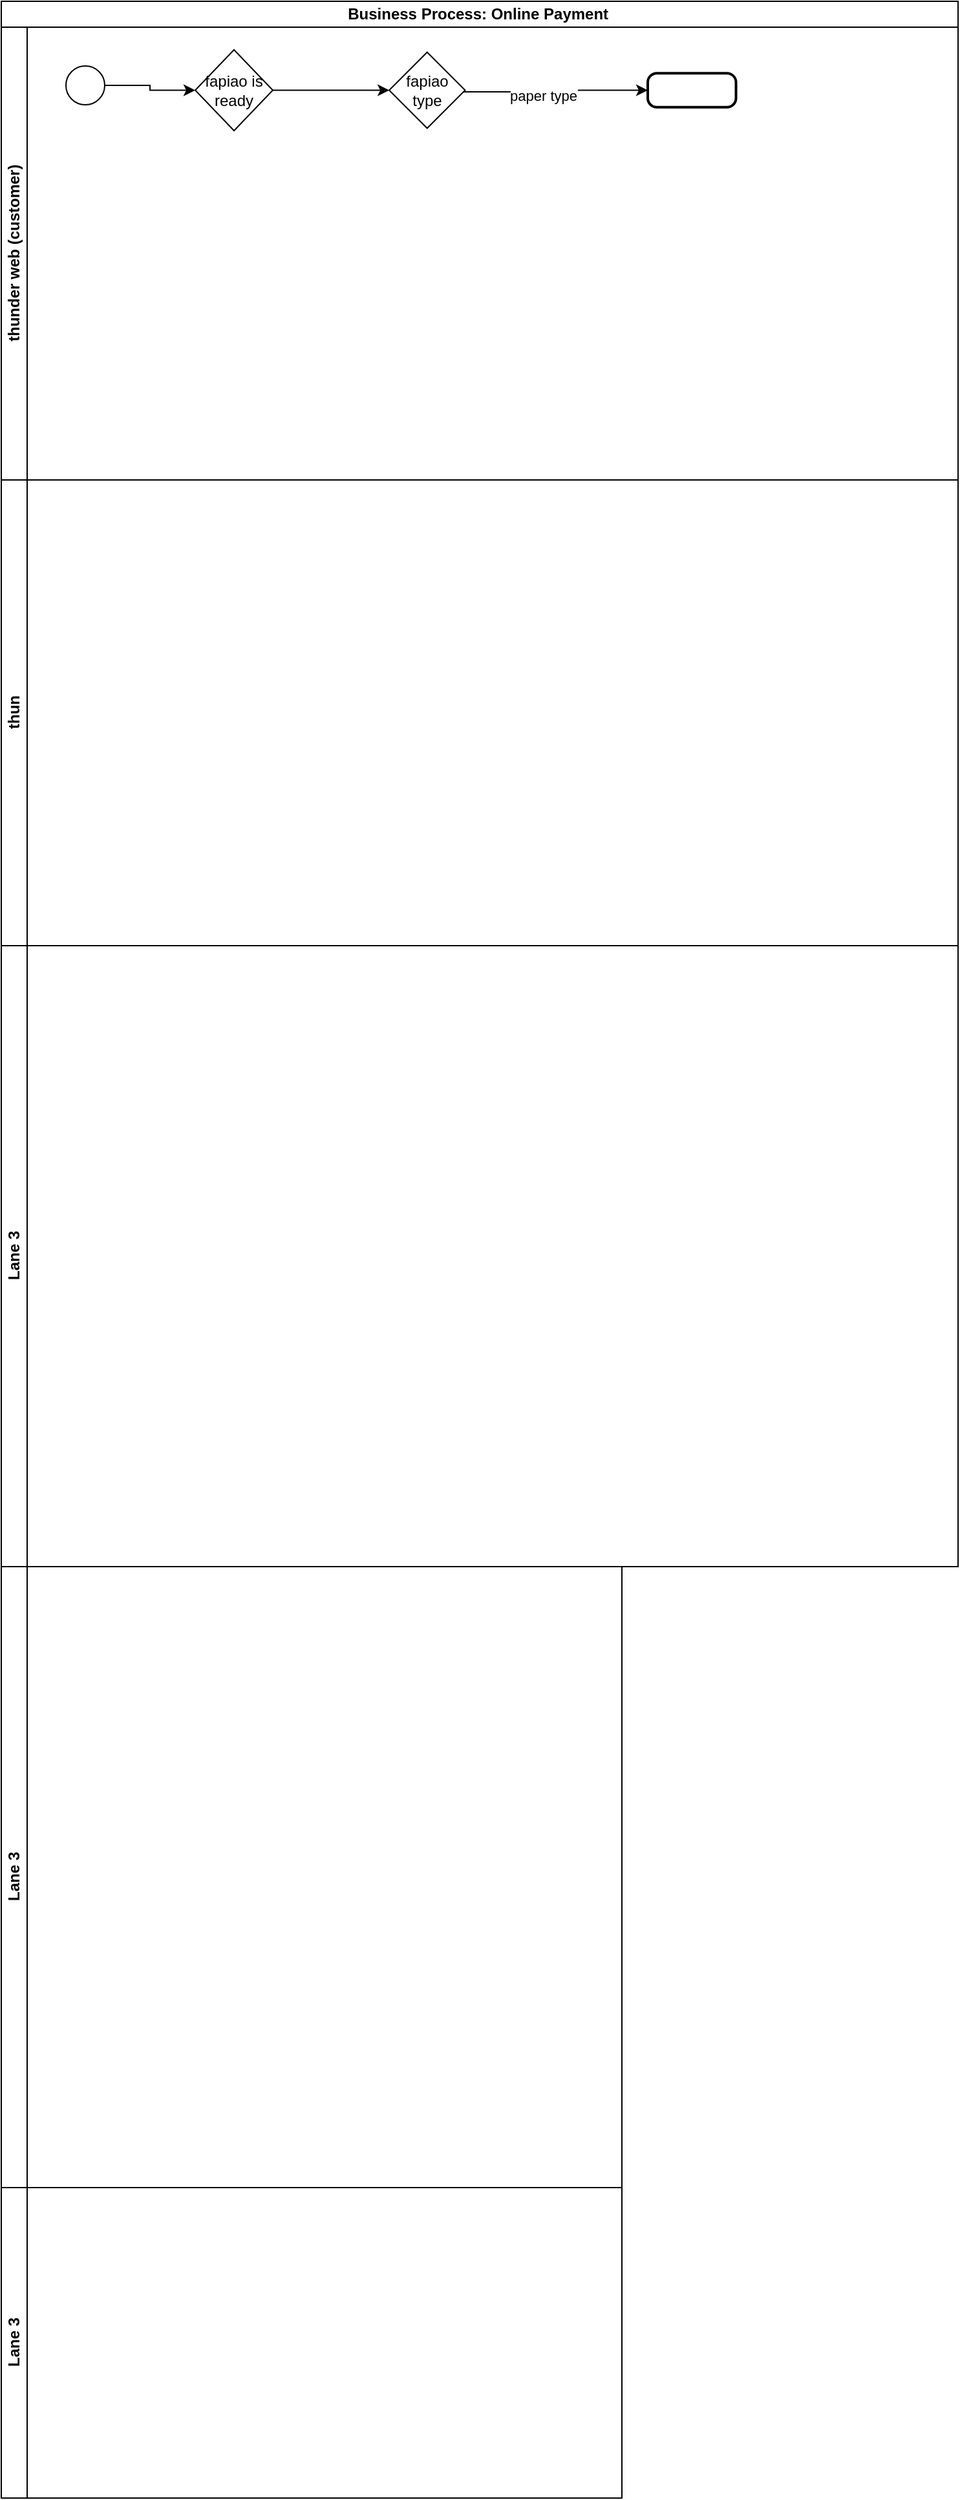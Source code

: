 <mxfile version="20.6.2" type="github">
  <diagram id="kgpKYQtTHZ0yAKxKKP6v" name="Page-1">
    <mxGraphModel dx="1182" dy="754" grid="1" gridSize="10" guides="1" tooltips="1" connect="1" arrows="1" fold="1" page="1" pageScale="1" pageWidth="10000" pageHeight="10000" math="0" shadow="0">
      <root>
        <mxCell id="0" />
        <mxCell id="1" parent="0" />
        <mxCell id="0HO_ofuyOMyAhvDu8aWt-1" value="Business Process: Online Payment&amp;nbsp;" style="swimlane;childLayout=stackLayout;resizeParent=1;resizeParentMax=0;horizontal=1;startSize=20;horizontalStack=0;html=1;" vertex="1" parent="1">
          <mxGeometry x="80" y="120" width="740" height="1210" as="geometry" />
        </mxCell>
        <mxCell id="0HO_ofuyOMyAhvDu8aWt-2" value="thunder web (customer)" style="swimlane;startSize=20;horizontal=0;html=1;" vertex="1" parent="0HO_ofuyOMyAhvDu8aWt-1">
          <mxGeometry y="20" width="740" height="350" as="geometry" />
        </mxCell>
        <mxCell id="0HO_ofuyOMyAhvDu8aWt-11" value="" style="edgeStyle=orthogonalEdgeStyle;rounded=0;orthogonalLoop=1;jettySize=auto;html=1;" edge="1" parent="0HO_ofuyOMyAhvDu8aWt-2" source="0HO_ofuyOMyAhvDu8aWt-9" target="0HO_ofuyOMyAhvDu8aWt-10">
          <mxGeometry relative="1" as="geometry" />
        </mxCell>
        <mxCell id="0HO_ofuyOMyAhvDu8aWt-9" value="" style="ellipse;" vertex="1" parent="0HO_ofuyOMyAhvDu8aWt-2">
          <mxGeometry x="50" y="30" width="30" height="30" as="geometry" />
        </mxCell>
        <mxCell id="0HO_ofuyOMyAhvDu8aWt-14" value="" style="edgeStyle=orthogonalEdgeStyle;rounded=0;orthogonalLoop=1;jettySize=auto;html=1;" edge="1" parent="0HO_ofuyOMyAhvDu8aWt-2" source="0HO_ofuyOMyAhvDu8aWt-10" target="0HO_ofuyOMyAhvDu8aWt-13">
          <mxGeometry relative="1" as="geometry" />
        </mxCell>
        <mxCell id="0HO_ofuyOMyAhvDu8aWt-10" value="fapiao is ready" style="rhombus;whiteSpace=wrap;html=1;" vertex="1" parent="0HO_ofuyOMyAhvDu8aWt-2">
          <mxGeometry x="150" y="17.5" width="60" height="62.5" as="geometry" />
        </mxCell>
        <mxCell id="0HO_ofuyOMyAhvDu8aWt-19" style="edgeStyle=orthogonalEdgeStyle;rounded=0;orthogonalLoop=1;jettySize=auto;html=1;entryX=0;entryY=0.5;entryDx=0;entryDy=0;" edge="1" parent="0HO_ofuyOMyAhvDu8aWt-2" source="0HO_ofuyOMyAhvDu8aWt-13" target="0HO_ofuyOMyAhvDu8aWt-18">
          <mxGeometry relative="1" as="geometry">
            <Array as="points">
              <mxPoint x="429" y="50" />
              <mxPoint x="429" y="49" />
            </Array>
          </mxGeometry>
        </mxCell>
        <mxCell id="0HO_ofuyOMyAhvDu8aWt-20" value="paper type" style="edgeLabel;html=1;align=center;verticalAlign=middle;resizable=0;points=[];" vertex="1" connectable="0" parent="0HO_ofuyOMyAhvDu8aWt-19">
          <mxGeometry x="-0.149" y="-3" relative="1" as="geometry">
            <mxPoint as="offset" />
          </mxGeometry>
        </mxCell>
        <mxCell id="0HO_ofuyOMyAhvDu8aWt-13" value="fapiao type" style="rhombus;whiteSpace=wrap;html=1;" vertex="1" parent="0HO_ofuyOMyAhvDu8aWt-2">
          <mxGeometry x="300" y="19.38" width="58.75" height="58.75" as="geometry" />
        </mxCell>
        <mxCell id="0HO_ofuyOMyAhvDu8aWt-18" value="" style="rounded=1;whiteSpace=wrap;html=1;absoluteArcSize=1;arcSize=14;strokeWidth=2;" vertex="1" parent="0HO_ofuyOMyAhvDu8aWt-2">
          <mxGeometry x="500" y="35.63" width="68.25" height="26.25" as="geometry" />
        </mxCell>
        <mxCell id="0HO_ofuyOMyAhvDu8aWt-3" value="thun" style="swimlane;startSize=20;horizontal=0;html=1;" vertex="1" parent="0HO_ofuyOMyAhvDu8aWt-1">
          <mxGeometry y="370" width="740" height="360" as="geometry" />
        </mxCell>
        <mxCell id="0HO_ofuyOMyAhvDu8aWt-4" value="Lane 3" style="swimlane;startSize=20;horizontal=0;html=1;" vertex="1" parent="0HO_ofuyOMyAhvDu8aWt-1">
          <mxGeometry y="730" width="740" height="480" as="geometry" />
        </mxCell>
        <mxCell id="0HO_ofuyOMyAhvDu8aWt-7" value="Lane 3" style="swimlane;startSize=20;horizontal=0;html=1;" vertex="1" parent="1">
          <mxGeometry x="80" y="1330" width="480" height="480" as="geometry" />
        </mxCell>
        <mxCell id="0HO_ofuyOMyAhvDu8aWt-8" value="Lane 3" style="swimlane;startSize=20;horizontal=0;html=1;" vertex="1" parent="1">
          <mxGeometry x="80" y="1810" width="480" height="240" as="geometry" />
        </mxCell>
      </root>
    </mxGraphModel>
  </diagram>
</mxfile>
